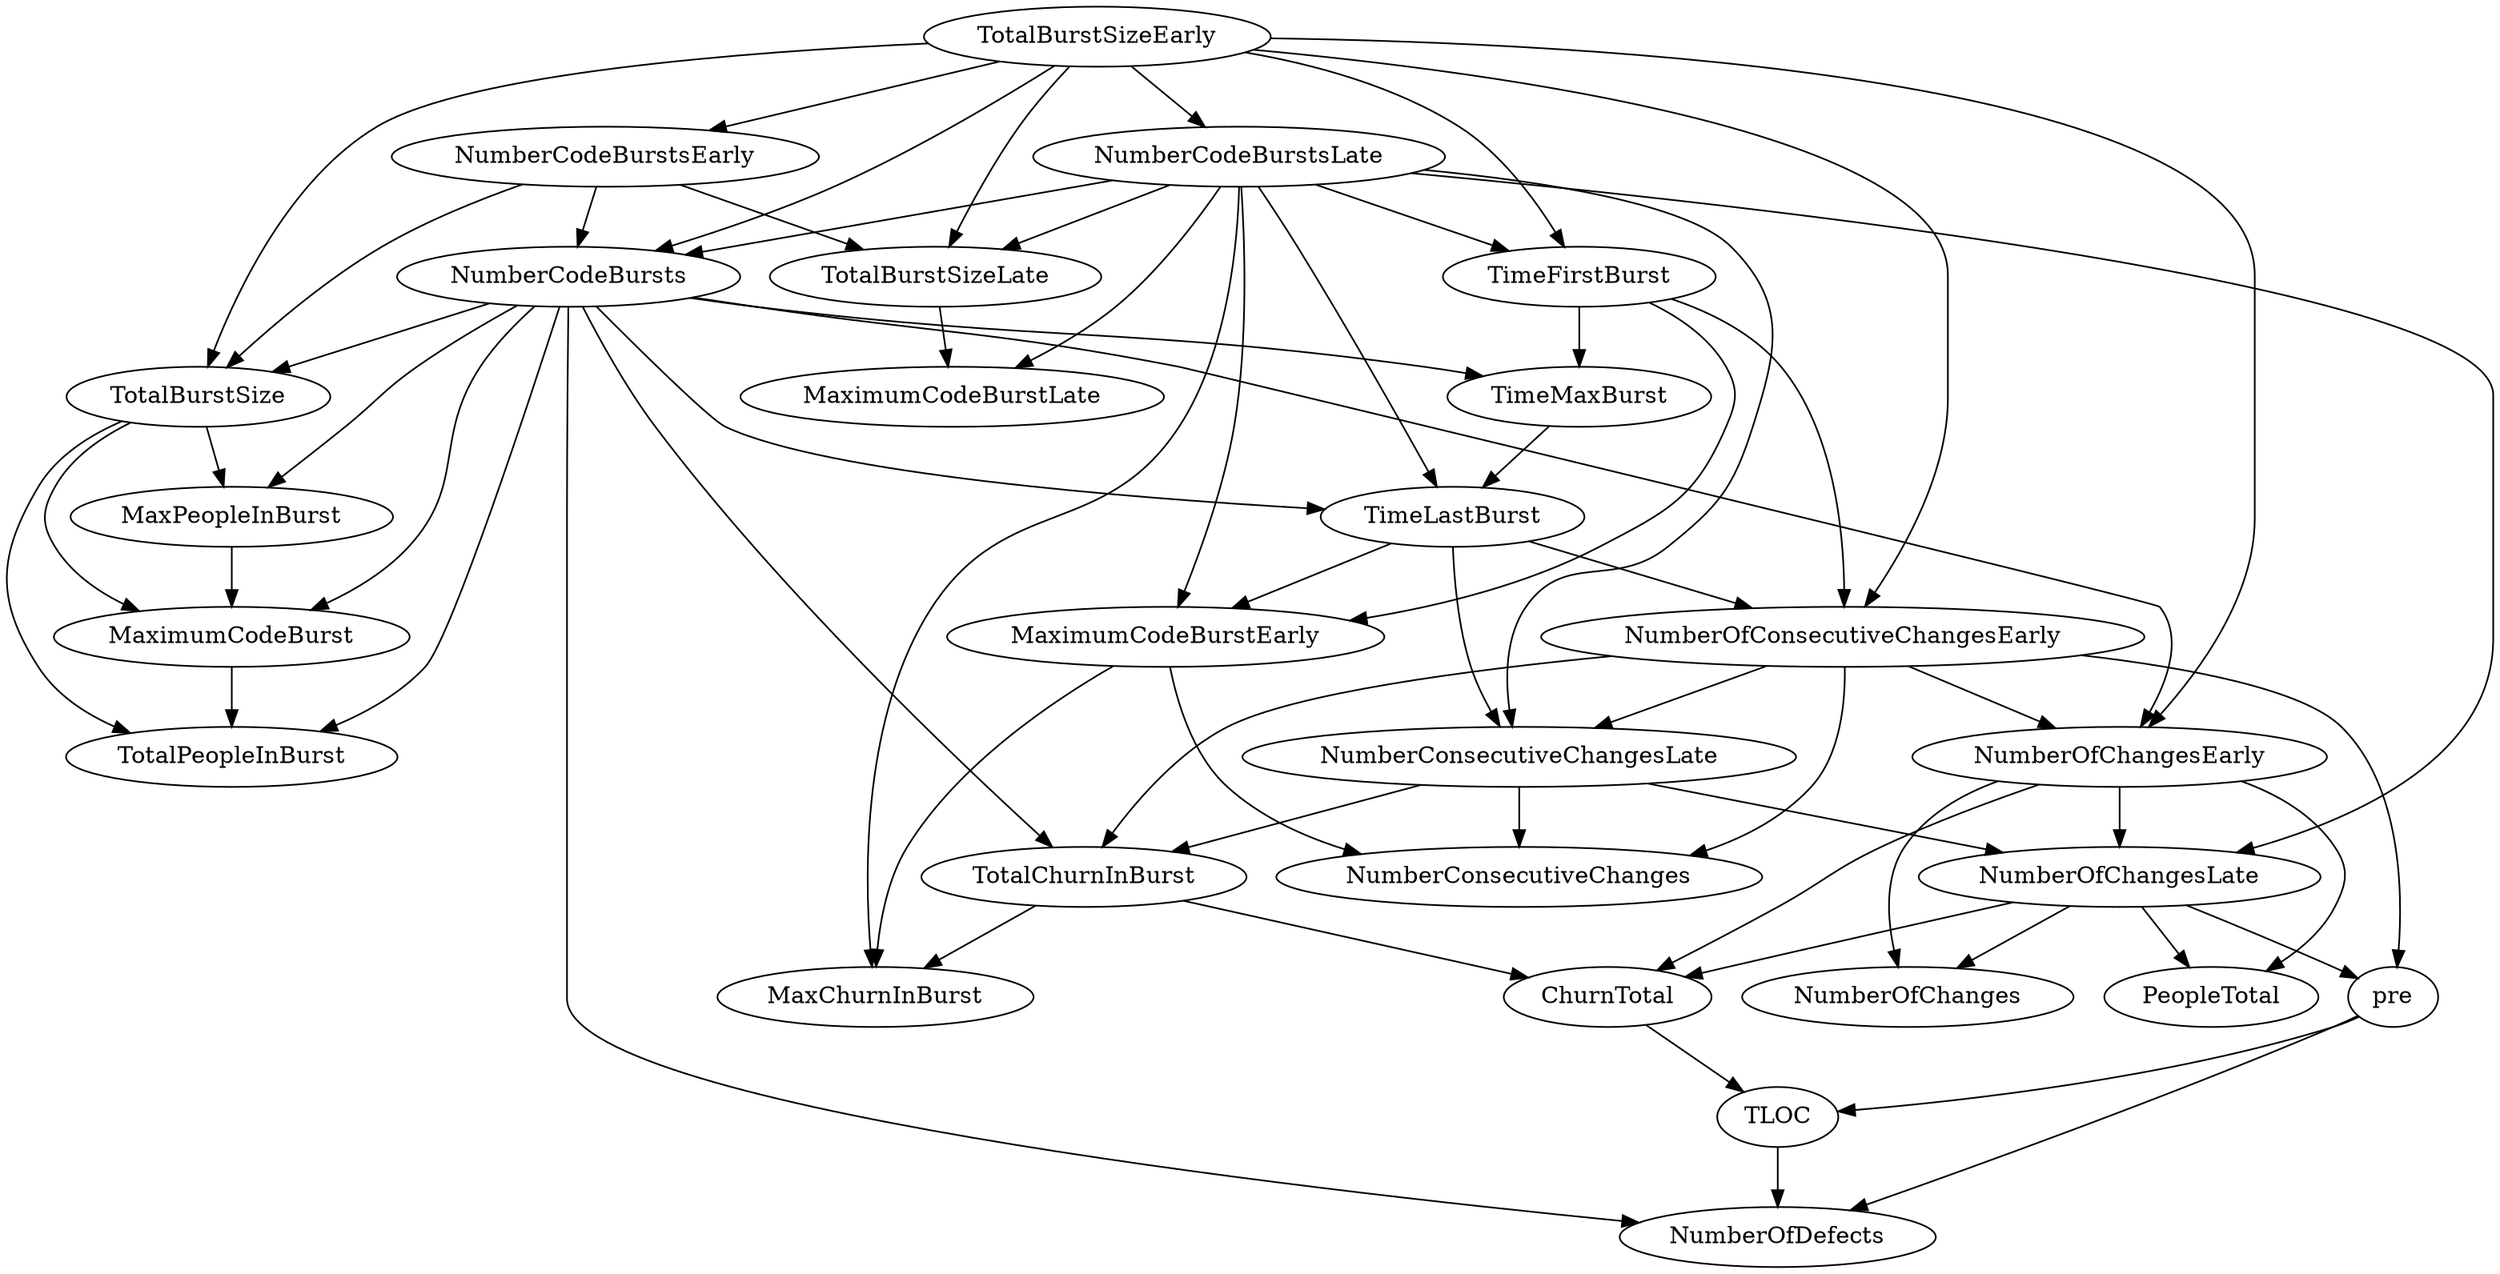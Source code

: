digraph {
   TotalPeopleInBurst;
   MaximumCodeBurstLate;
   NumberOfChanges;
   MaxPeopleInBurst;
   TotalBurstSizeLate;
   NumberCodeBurstsLate;
   NumberOfChangesLate;
   NumberOfChangesEarly;
   MaxChurnInBurst;
   MaximumCodeBurstEarly;
   NumberCodeBurstsEarly;
   TimeFirstBurst;
   TotalChurnInBurst;
   ChurnTotal;
   MaximumCodeBurst;
   NumberOfConsecutiveChangesEarly;
   NumberConsecutiveChangesLate;
   TotalBurstSizeEarly;
   TotalBurstSize;
   TimeMaxBurst;
   NumberConsecutiveChanges;
   TimeLastBurst;
   NumberCodeBursts;
   PeopleTotal;
   pre;
   NumberOfDefects;
   TLOC;
   MaxPeopleInBurst -> MaximumCodeBurst;
   TotalBurstSizeLate -> MaximumCodeBurstLate;
   NumberCodeBurstsLate -> MaximumCodeBurstLate;
   NumberCodeBurstsLate -> TotalBurstSizeLate;
   NumberCodeBurstsLate -> NumberOfChangesLate;
   NumberCodeBurstsLate -> MaxChurnInBurst;
   NumberCodeBurstsLate -> MaximumCodeBurstEarly;
   NumberCodeBurstsLate -> TimeFirstBurst;
   NumberCodeBurstsLate -> NumberConsecutiveChangesLate;
   NumberCodeBurstsLate -> TimeLastBurst;
   NumberCodeBurstsLate -> NumberCodeBursts;
   NumberOfChangesLate -> NumberOfChanges;
   NumberOfChangesLate -> ChurnTotal;
   NumberOfChangesLate -> PeopleTotal;
   NumberOfChangesLate -> pre;
   NumberOfChangesEarly -> NumberOfChanges;
   NumberOfChangesEarly -> NumberOfChangesLate;
   NumberOfChangesEarly -> ChurnTotal;
   NumberOfChangesEarly -> PeopleTotal;
   MaximumCodeBurstEarly -> MaxChurnInBurst;
   MaximumCodeBurstEarly -> NumberConsecutiveChanges;
   NumberCodeBurstsEarly -> TotalBurstSizeLate;
   NumberCodeBurstsEarly -> TotalBurstSize;
   NumberCodeBurstsEarly -> NumberCodeBursts;
   TimeFirstBurst -> MaximumCodeBurstEarly;
   TimeFirstBurst -> NumberOfConsecutiveChangesEarly;
   TimeFirstBurst -> TimeMaxBurst;
   TotalChurnInBurst -> MaxChurnInBurst;
   TotalChurnInBurst -> ChurnTotal;
   ChurnTotal -> TLOC;
   MaximumCodeBurst -> TotalPeopleInBurst;
   NumberOfConsecutiveChangesEarly -> NumberOfChangesEarly;
   NumberOfConsecutiveChangesEarly -> TotalChurnInBurst;
   NumberOfConsecutiveChangesEarly -> NumberConsecutiveChangesLate;
   NumberOfConsecutiveChangesEarly -> NumberConsecutiveChanges;
   NumberOfConsecutiveChangesEarly -> pre;
   NumberConsecutiveChangesLate -> NumberOfChangesLate;
   NumberConsecutiveChangesLate -> TotalChurnInBurst;
   NumberConsecutiveChangesLate -> NumberConsecutiveChanges;
   TotalBurstSizeEarly -> TotalBurstSizeLate;
   TotalBurstSizeEarly -> NumberCodeBurstsLate;
   TotalBurstSizeEarly -> NumberOfChangesEarly;
   TotalBurstSizeEarly -> NumberCodeBurstsEarly;
   TotalBurstSizeEarly -> TimeFirstBurst;
   TotalBurstSizeEarly -> NumberOfConsecutiveChangesEarly;
   TotalBurstSizeEarly -> TotalBurstSize;
   TotalBurstSizeEarly -> NumberCodeBursts;
   TotalBurstSize -> TotalPeopleInBurst;
   TotalBurstSize -> MaxPeopleInBurst;
   TotalBurstSize -> MaximumCodeBurst;
   TimeMaxBurst -> TimeLastBurst;
   TimeLastBurst -> MaximumCodeBurstEarly;
   TimeLastBurst -> NumberOfConsecutiveChangesEarly;
   TimeLastBurst -> NumberConsecutiveChangesLate;
   NumberCodeBursts -> TotalPeopleInBurst;
   NumberCodeBursts -> MaxPeopleInBurst;
   NumberCodeBursts -> NumberOfChangesEarly;
   NumberCodeBursts -> TotalChurnInBurst;
   NumberCodeBursts -> MaximumCodeBurst;
   NumberCodeBursts -> TotalBurstSize;
   NumberCodeBursts -> TimeMaxBurst;
   NumberCodeBursts -> TimeLastBurst;
   NumberCodeBursts -> NumberOfDefects;
   pre -> NumberOfDefects;
   pre -> TLOC;
   TLOC -> NumberOfDefects;
}
